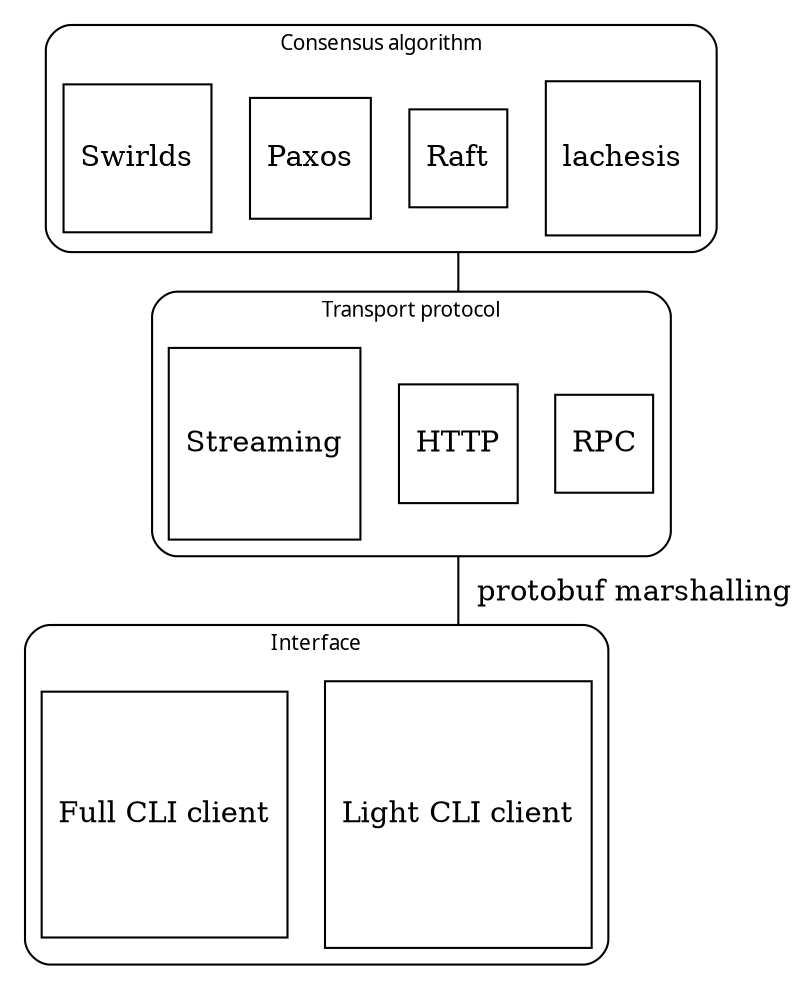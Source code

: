 graph {
    graph [fontsize=10 fontname="Verdana" compound=true];
    bgcolor=transparent;

    lach[label="lachesis", shape=square]
    raft[label="Raft", shape=square]
    paxos[label="Paxos", shape=square]
    rpc[label="RPC", shape=square]
    swirlds[label="Swirlds", shape=square]
    http[label="HTTP", shape=square]
    streaming[label="Streaming", shape=square]
    light[label="Light CLI client", shape=square]
    full[label="Full CLI client", shape=square]

    subgraph cluster_consensus {
        bgcolor=white;
        style="rounded"
        labelloc="t";
        label="Consensus algorithm";
        {rank=same lach raft paxos swirlds}
    }

    subgraph cluster_protocol {
        bgcolor=white;
        style="rounded"
        labelloc="t";
        label="Transport protocol";
        rank=same;
        rpc http streaming
    }

    subgraph cluster_interface {
        bgcolor=white;
        style="rounded"
        labelloc="interface";
        label="Interface";
        rank=same;
        light full
    }

    raft--http[ltail=cluster_consensus,lhead=cluster_protocol,color="black"];
    http--light[ltail=cluster_protocol,lhead=cluster_interface,color="black",label="  protobuf marshalling"];
}
